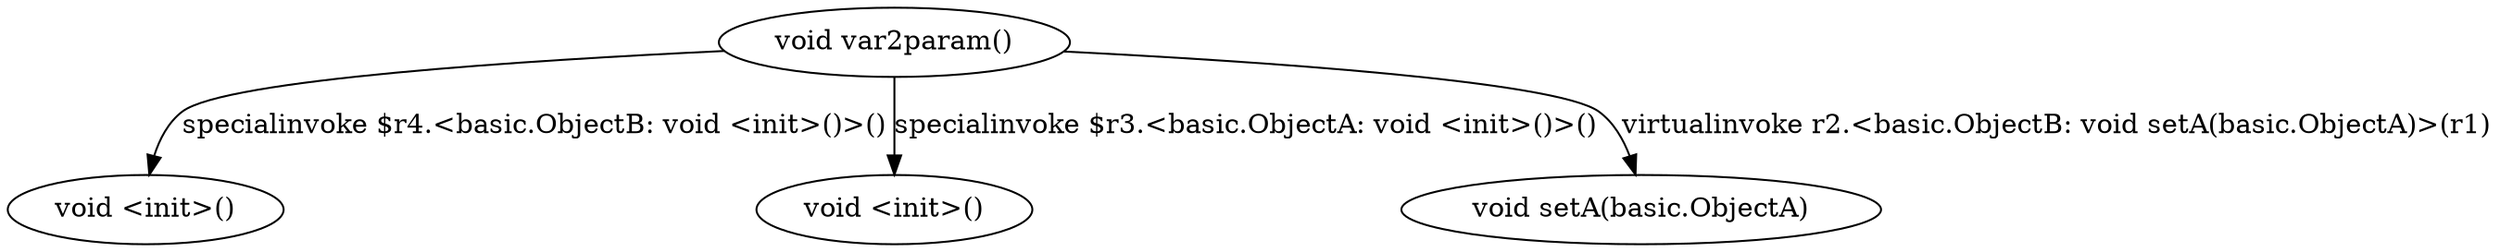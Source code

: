 digraph g {
2[label="void <init>()"]
3[label="void <init>()"]
1[label="void setA(basic.ObjectA)"]
0[label="void var2param()"]
0->1[label="virtualinvoke r2.<basic.ObjectB: void setA(basic.ObjectA)>(r1)"]
0->2[label="specialinvoke $r4.<basic.ObjectB: void <init>()>()"]
0->3[label="specialinvoke $r3.<basic.ObjectA: void <init>()>()"]
}